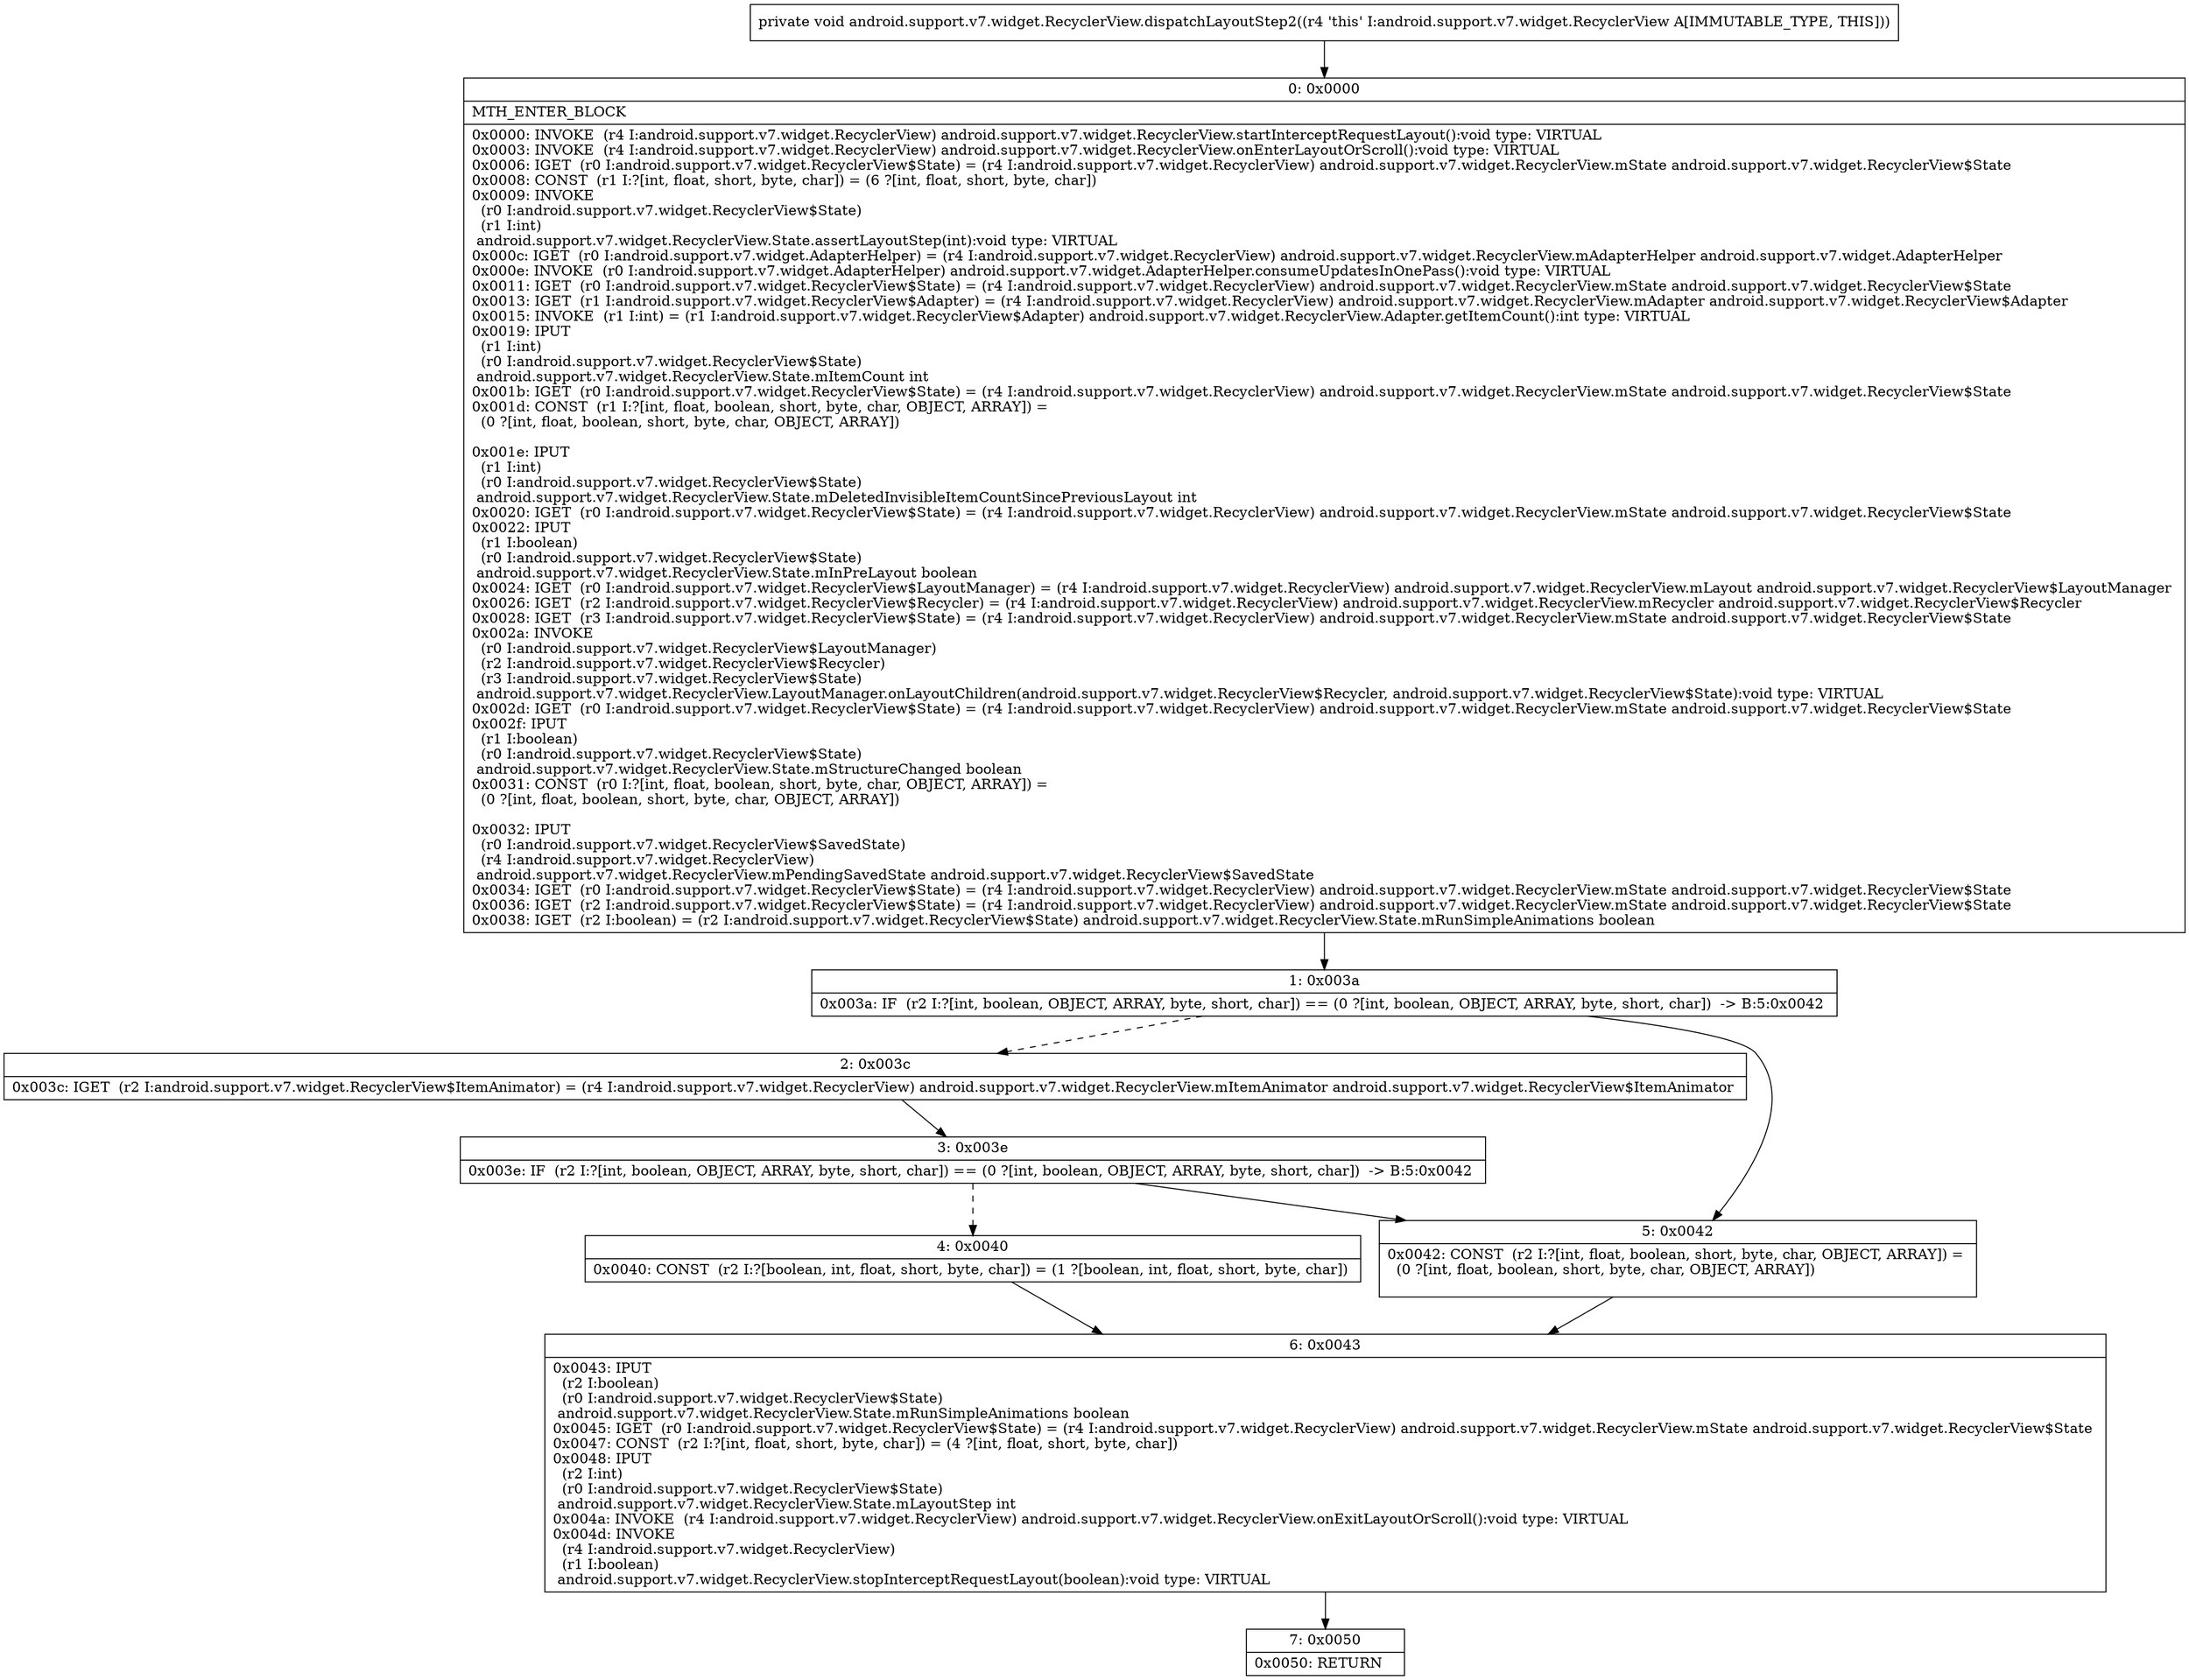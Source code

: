 digraph "CFG forandroid.support.v7.widget.RecyclerView.dispatchLayoutStep2()V" {
Node_0 [shape=record,label="{0\:\ 0x0000|MTH_ENTER_BLOCK\l|0x0000: INVOKE  (r4 I:android.support.v7.widget.RecyclerView) android.support.v7.widget.RecyclerView.startInterceptRequestLayout():void type: VIRTUAL \l0x0003: INVOKE  (r4 I:android.support.v7.widget.RecyclerView) android.support.v7.widget.RecyclerView.onEnterLayoutOrScroll():void type: VIRTUAL \l0x0006: IGET  (r0 I:android.support.v7.widget.RecyclerView$State) = (r4 I:android.support.v7.widget.RecyclerView) android.support.v7.widget.RecyclerView.mState android.support.v7.widget.RecyclerView$State \l0x0008: CONST  (r1 I:?[int, float, short, byte, char]) = (6 ?[int, float, short, byte, char]) \l0x0009: INVOKE  \l  (r0 I:android.support.v7.widget.RecyclerView$State)\l  (r1 I:int)\l android.support.v7.widget.RecyclerView.State.assertLayoutStep(int):void type: VIRTUAL \l0x000c: IGET  (r0 I:android.support.v7.widget.AdapterHelper) = (r4 I:android.support.v7.widget.RecyclerView) android.support.v7.widget.RecyclerView.mAdapterHelper android.support.v7.widget.AdapterHelper \l0x000e: INVOKE  (r0 I:android.support.v7.widget.AdapterHelper) android.support.v7.widget.AdapterHelper.consumeUpdatesInOnePass():void type: VIRTUAL \l0x0011: IGET  (r0 I:android.support.v7.widget.RecyclerView$State) = (r4 I:android.support.v7.widget.RecyclerView) android.support.v7.widget.RecyclerView.mState android.support.v7.widget.RecyclerView$State \l0x0013: IGET  (r1 I:android.support.v7.widget.RecyclerView$Adapter) = (r4 I:android.support.v7.widget.RecyclerView) android.support.v7.widget.RecyclerView.mAdapter android.support.v7.widget.RecyclerView$Adapter \l0x0015: INVOKE  (r1 I:int) = (r1 I:android.support.v7.widget.RecyclerView$Adapter) android.support.v7.widget.RecyclerView.Adapter.getItemCount():int type: VIRTUAL \l0x0019: IPUT  \l  (r1 I:int)\l  (r0 I:android.support.v7.widget.RecyclerView$State)\l android.support.v7.widget.RecyclerView.State.mItemCount int \l0x001b: IGET  (r0 I:android.support.v7.widget.RecyclerView$State) = (r4 I:android.support.v7.widget.RecyclerView) android.support.v7.widget.RecyclerView.mState android.support.v7.widget.RecyclerView$State \l0x001d: CONST  (r1 I:?[int, float, boolean, short, byte, char, OBJECT, ARRAY]) = \l  (0 ?[int, float, boolean, short, byte, char, OBJECT, ARRAY])\l \l0x001e: IPUT  \l  (r1 I:int)\l  (r0 I:android.support.v7.widget.RecyclerView$State)\l android.support.v7.widget.RecyclerView.State.mDeletedInvisibleItemCountSincePreviousLayout int \l0x0020: IGET  (r0 I:android.support.v7.widget.RecyclerView$State) = (r4 I:android.support.v7.widget.RecyclerView) android.support.v7.widget.RecyclerView.mState android.support.v7.widget.RecyclerView$State \l0x0022: IPUT  \l  (r1 I:boolean)\l  (r0 I:android.support.v7.widget.RecyclerView$State)\l android.support.v7.widget.RecyclerView.State.mInPreLayout boolean \l0x0024: IGET  (r0 I:android.support.v7.widget.RecyclerView$LayoutManager) = (r4 I:android.support.v7.widget.RecyclerView) android.support.v7.widget.RecyclerView.mLayout android.support.v7.widget.RecyclerView$LayoutManager \l0x0026: IGET  (r2 I:android.support.v7.widget.RecyclerView$Recycler) = (r4 I:android.support.v7.widget.RecyclerView) android.support.v7.widget.RecyclerView.mRecycler android.support.v7.widget.RecyclerView$Recycler \l0x0028: IGET  (r3 I:android.support.v7.widget.RecyclerView$State) = (r4 I:android.support.v7.widget.RecyclerView) android.support.v7.widget.RecyclerView.mState android.support.v7.widget.RecyclerView$State \l0x002a: INVOKE  \l  (r0 I:android.support.v7.widget.RecyclerView$LayoutManager)\l  (r2 I:android.support.v7.widget.RecyclerView$Recycler)\l  (r3 I:android.support.v7.widget.RecyclerView$State)\l android.support.v7.widget.RecyclerView.LayoutManager.onLayoutChildren(android.support.v7.widget.RecyclerView$Recycler, android.support.v7.widget.RecyclerView$State):void type: VIRTUAL \l0x002d: IGET  (r0 I:android.support.v7.widget.RecyclerView$State) = (r4 I:android.support.v7.widget.RecyclerView) android.support.v7.widget.RecyclerView.mState android.support.v7.widget.RecyclerView$State \l0x002f: IPUT  \l  (r1 I:boolean)\l  (r0 I:android.support.v7.widget.RecyclerView$State)\l android.support.v7.widget.RecyclerView.State.mStructureChanged boolean \l0x0031: CONST  (r0 I:?[int, float, boolean, short, byte, char, OBJECT, ARRAY]) = \l  (0 ?[int, float, boolean, short, byte, char, OBJECT, ARRAY])\l \l0x0032: IPUT  \l  (r0 I:android.support.v7.widget.RecyclerView$SavedState)\l  (r4 I:android.support.v7.widget.RecyclerView)\l android.support.v7.widget.RecyclerView.mPendingSavedState android.support.v7.widget.RecyclerView$SavedState \l0x0034: IGET  (r0 I:android.support.v7.widget.RecyclerView$State) = (r4 I:android.support.v7.widget.RecyclerView) android.support.v7.widget.RecyclerView.mState android.support.v7.widget.RecyclerView$State \l0x0036: IGET  (r2 I:android.support.v7.widget.RecyclerView$State) = (r4 I:android.support.v7.widget.RecyclerView) android.support.v7.widget.RecyclerView.mState android.support.v7.widget.RecyclerView$State \l0x0038: IGET  (r2 I:boolean) = (r2 I:android.support.v7.widget.RecyclerView$State) android.support.v7.widget.RecyclerView.State.mRunSimpleAnimations boolean \l}"];
Node_1 [shape=record,label="{1\:\ 0x003a|0x003a: IF  (r2 I:?[int, boolean, OBJECT, ARRAY, byte, short, char]) == (0 ?[int, boolean, OBJECT, ARRAY, byte, short, char])  \-\> B:5:0x0042 \l}"];
Node_2 [shape=record,label="{2\:\ 0x003c|0x003c: IGET  (r2 I:android.support.v7.widget.RecyclerView$ItemAnimator) = (r4 I:android.support.v7.widget.RecyclerView) android.support.v7.widget.RecyclerView.mItemAnimator android.support.v7.widget.RecyclerView$ItemAnimator \l}"];
Node_3 [shape=record,label="{3\:\ 0x003e|0x003e: IF  (r2 I:?[int, boolean, OBJECT, ARRAY, byte, short, char]) == (0 ?[int, boolean, OBJECT, ARRAY, byte, short, char])  \-\> B:5:0x0042 \l}"];
Node_4 [shape=record,label="{4\:\ 0x0040|0x0040: CONST  (r2 I:?[boolean, int, float, short, byte, char]) = (1 ?[boolean, int, float, short, byte, char]) \l}"];
Node_5 [shape=record,label="{5\:\ 0x0042|0x0042: CONST  (r2 I:?[int, float, boolean, short, byte, char, OBJECT, ARRAY]) = \l  (0 ?[int, float, boolean, short, byte, char, OBJECT, ARRAY])\l \l}"];
Node_6 [shape=record,label="{6\:\ 0x0043|0x0043: IPUT  \l  (r2 I:boolean)\l  (r0 I:android.support.v7.widget.RecyclerView$State)\l android.support.v7.widget.RecyclerView.State.mRunSimpleAnimations boolean \l0x0045: IGET  (r0 I:android.support.v7.widget.RecyclerView$State) = (r4 I:android.support.v7.widget.RecyclerView) android.support.v7.widget.RecyclerView.mState android.support.v7.widget.RecyclerView$State \l0x0047: CONST  (r2 I:?[int, float, short, byte, char]) = (4 ?[int, float, short, byte, char]) \l0x0048: IPUT  \l  (r2 I:int)\l  (r0 I:android.support.v7.widget.RecyclerView$State)\l android.support.v7.widget.RecyclerView.State.mLayoutStep int \l0x004a: INVOKE  (r4 I:android.support.v7.widget.RecyclerView) android.support.v7.widget.RecyclerView.onExitLayoutOrScroll():void type: VIRTUAL \l0x004d: INVOKE  \l  (r4 I:android.support.v7.widget.RecyclerView)\l  (r1 I:boolean)\l android.support.v7.widget.RecyclerView.stopInterceptRequestLayout(boolean):void type: VIRTUAL \l}"];
Node_7 [shape=record,label="{7\:\ 0x0050|0x0050: RETURN   \l}"];
MethodNode[shape=record,label="{private void android.support.v7.widget.RecyclerView.dispatchLayoutStep2((r4 'this' I:android.support.v7.widget.RecyclerView A[IMMUTABLE_TYPE, THIS])) }"];
MethodNode -> Node_0;
Node_0 -> Node_1;
Node_1 -> Node_2[style=dashed];
Node_1 -> Node_5;
Node_2 -> Node_3;
Node_3 -> Node_4[style=dashed];
Node_3 -> Node_5;
Node_4 -> Node_6;
Node_5 -> Node_6;
Node_6 -> Node_7;
}

